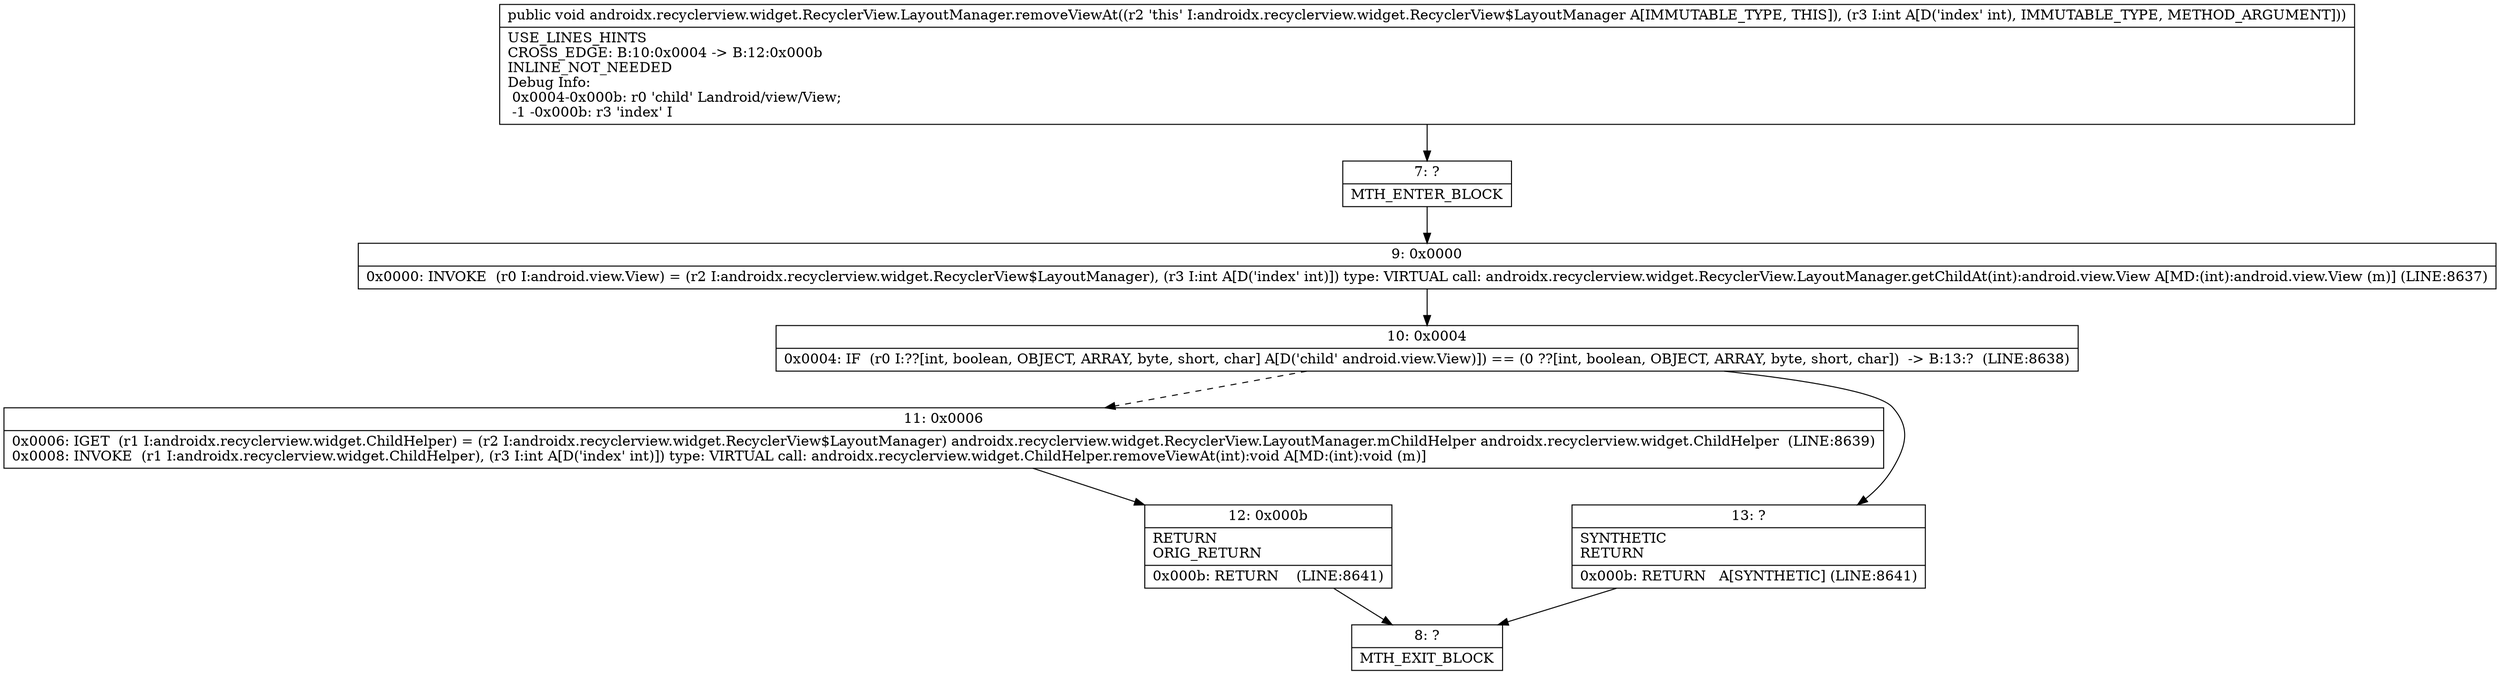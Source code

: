 digraph "CFG forandroidx.recyclerview.widget.RecyclerView.LayoutManager.removeViewAt(I)V" {
Node_7 [shape=record,label="{7\:\ ?|MTH_ENTER_BLOCK\l}"];
Node_9 [shape=record,label="{9\:\ 0x0000|0x0000: INVOKE  (r0 I:android.view.View) = (r2 I:androidx.recyclerview.widget.RecyclerView$LayoutManager), (r3 I:int A[D('index' int)]) type: VIRTUAL call: androidx.recyclerview.widget.RecyclerView.LayoutManager.getChildAt(int):android.view.View A[MD:(int):android.view.View (m)] (LINE:8637)\l}"];
Node_10 [shape=record,label="{10\:\ 0x0004|0x0004: IF  (r0 I:??[int, boolean, OBJECT, ARRAY, byte, short, char] A[D('child' android.view.View)]) == (0 ??[int, boolean, OBJECT, ARRAY, byte, short, char])  \-\> B:13:?  (LINE:8638)\l}"];
Node_11 [shape=record,label="{11\:\ 0x0006|0x0006: IGET  (r1 I:androidx.recyclerview.widget.ChildHelper) = (r2 I:androidx.recyclerview.widget.RecyclerView$LayoutManager) androidx.recyclerview.widget.RecyclerView.LayoutManager.mChildHelper androidx.recyclerview.widget.ChildHelper  (LINE:8639)\l0x0008: INVOKE  (r1 I:androidx.recyclerview.widget.ChildHelper), (r3 I:int A[D('index' int)]) type: VIRTUAL call: androidx.recyclerview.widget.ChildHelper.removeViewAt(int):void A[MD:(int):void (m)]\l}"];
Node_12 [shape=record,label="{12\:\ 0x000b|RETURN\lORIG_RETURN\l|0x000b: RETURN    (LINE:8641)\l}"];
Node_8 [shape=record,label="{8\:\ ?|MTH_EXIT_BLOCK\l}"];
Node_13 [shape=record,label="{13\:\ ?|SYNTHETIC\lRETURN\l|0x000b: RETURN   A[SYNTHETIC] (LINE:8641)\l}"];
MethodNode[shape=record,label="{public void androidx.recyclerview.widget.RecyclerView.LayoutManager.removeViewAt((r2 'this' I:androidx.recyclerview.widget.RecyclerView$LayoutManager A[IMMUTABLE_TYPE, THIS]), (r3 I:int A[D('index' int), IMMUTABLE_TYPE, METHOD_ARGUMENT]))  | USE_LINES_HINTS\lCROSS_EDGE: B:10:0x0004 \-\> B:12:0x000b\lINLINE_NOT_NEEDED\lDebug Info:\l  0x0004\-0x000b: r0 'child' Landroid\/view\/View;\l  \-1 \-0x000b: r3 'index' I\l}"];
MethodNode -> Node_7;Node_7 -> Node_9;
Node_9 -> Node_10;
Node_10 -> Node_11[style=dashed];
Node_10 -> Node_13;
Node_11 -> Node_12;
Node_12 -> Node_8;
Node_13 -> Node_8;
}

